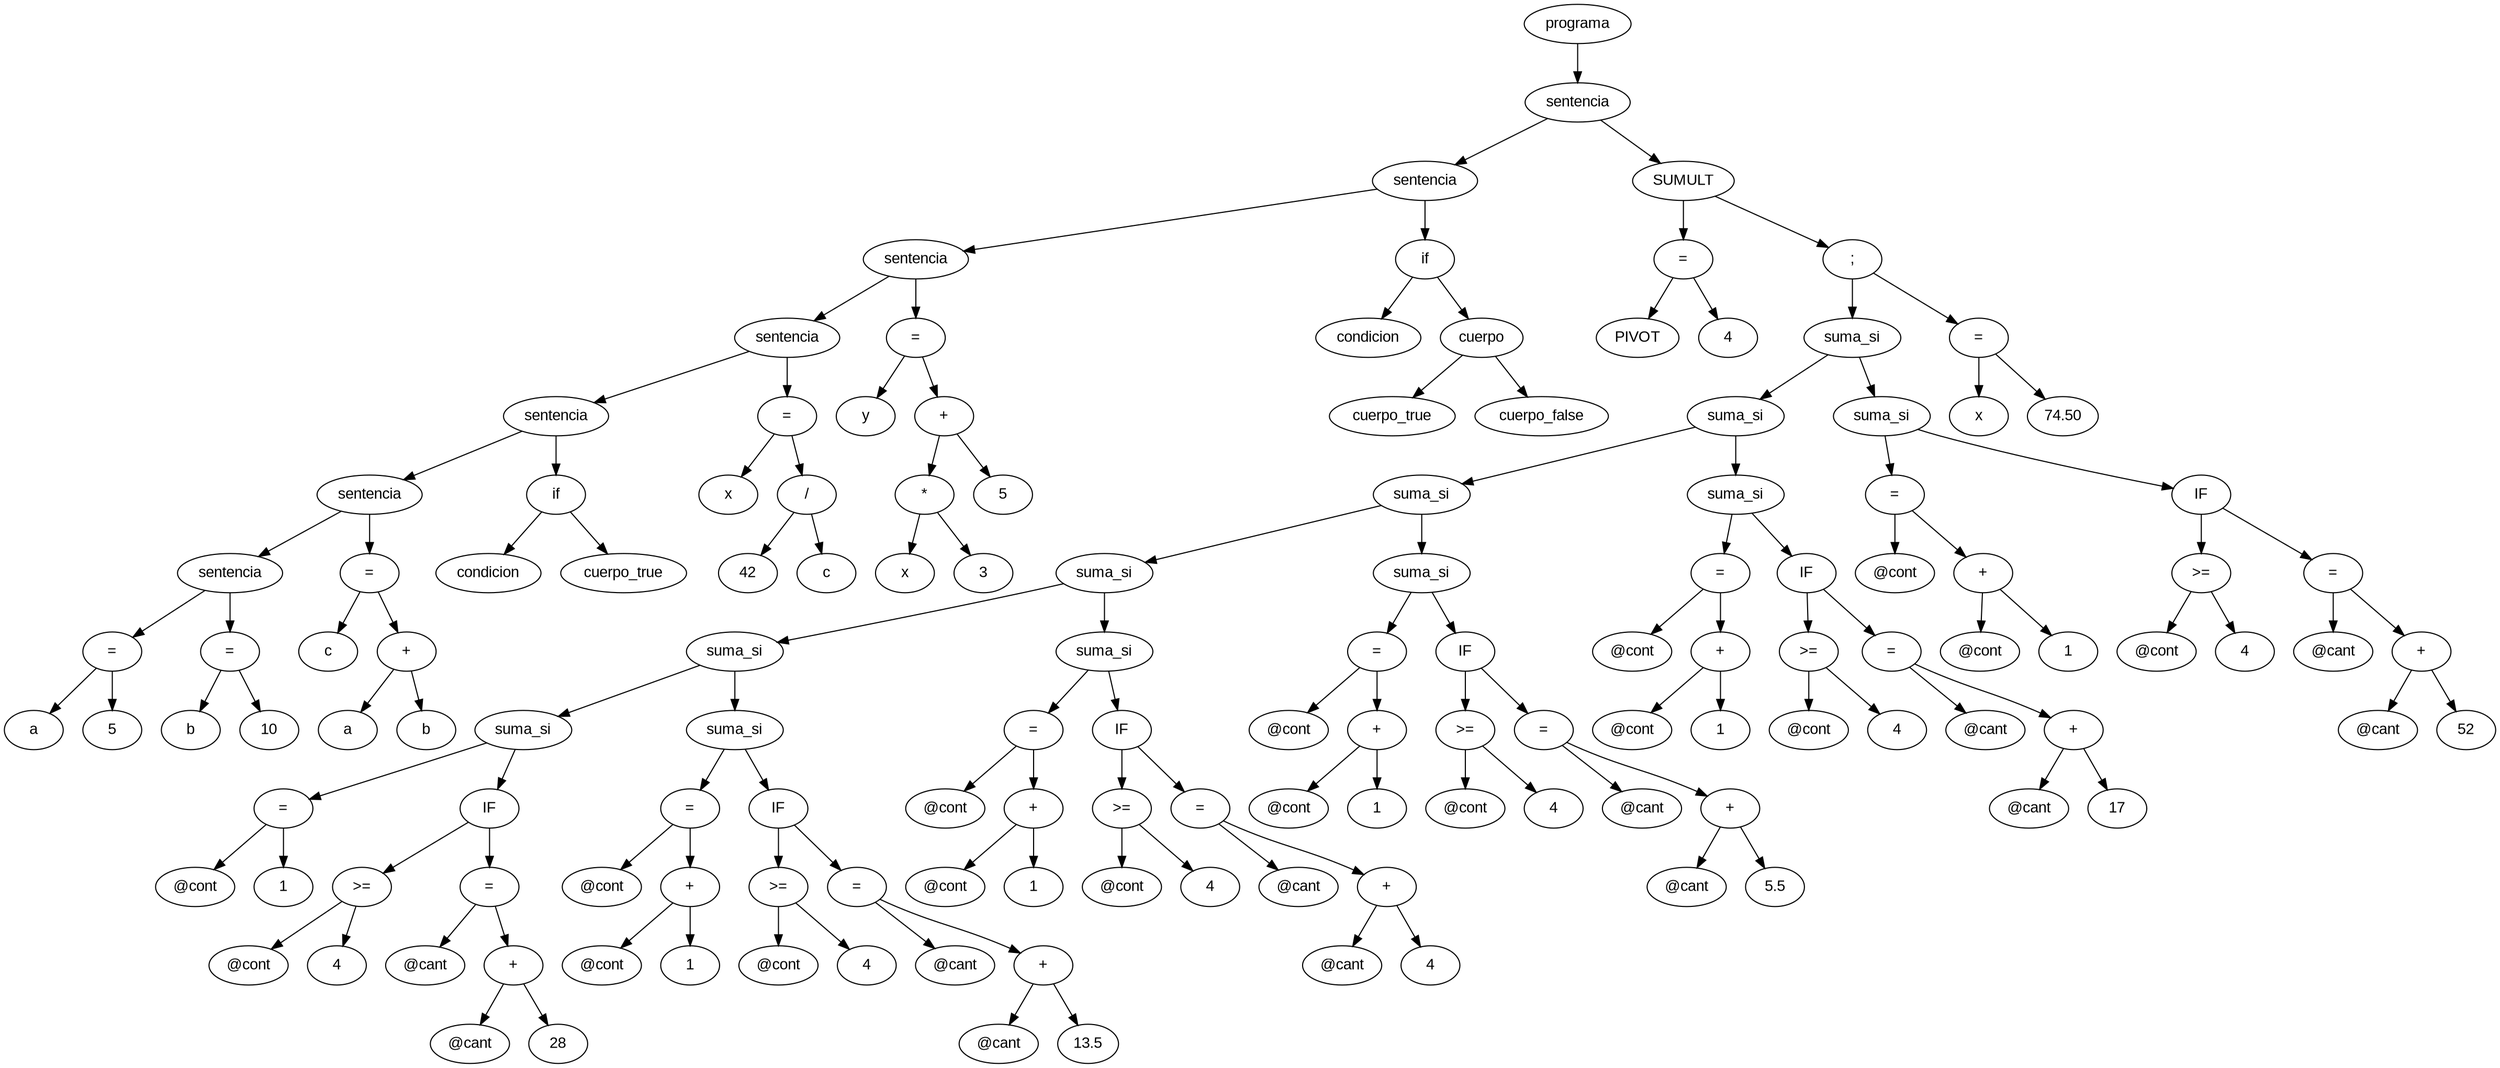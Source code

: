 digraph BST {
    node [fontname="Arial"];
id1 [label = "programa"];
id2 [label = "sentencia"];
id3 [label = "sentencia"];
id4 [label = "sentencia"];
id5 [label = "sentencia"];
id6 [label = "sentencia"];
id7 [label = "sentencia"];
id8 [label = "sentencia"];
id9 [label = "="];
id10 [label = "a"];
id9 -> id10 ;
id11 [label = "5"];
id9 -> id11 ;
id8 -> id9 ;
id12 [label = "="];
id13 [label = "b"];
id12 -> id13 ;
id14 [label = "10"];
id12 -> id14 ;
id8 -> id12 ;
id7 -> id8 ;
id15 [label = "="];
id16 [label = "c"];
id15 -> id16 ;
id17 [label = "+"];
id18 [label = "a"];
id17 -> id18 ;
id19 [label = "b"];
id17 -> id19 ;
id15 -> id17 ;
id7 -> id15 ;
id6 -> id7 ;
id20 [label = "if"];
id21 [label = "condicion"];
id20 -> id21 ;
id22 [label = "cuerpo_true"];
id20 -> id22 ;
id6 -> id20 ;
id5 -> id6 ;
id23 [label = "="];
id24 [label = "x"];
id23 -> id24 ;
id25 [label = "/"];
id26 [label = "42"];
id25 -> id26 ;
id27 [label = "c"];
id25 -> id27 ;
id23 -> id25 ;
id5 -> id23 ;
id4 -> id5 ;
id28 [label = "="];
id29 [label = "y"];
id28 -> id29 ;
id30 [label = "+"];
id31 [label = "*"];
id32 [label = "x"];
id31 -> id32 ;
id33 [label = "3"];
id31 -> id33 ;
id30 -> id31 ;
id34 [label = "5"];
id30 -> id34 ;
id28 -> id30 ;
id4 -> id28 ;
id3 -> id4 ;
id35 [label = "if"];
id36 [label = "condicion"];
id35 -> id36 ;
id37 [label = "cuerpo"];
id38 [label = "cuerpo_true"];
id37 -> id38 ;
id39 [label = "cuerpo_false"];
id37 -> id39 ;
id35 -> id37 ;
id3 -> id35 ;
id2 -> id3 ;
id40 [label = "SUMULT"];
id41 [label = "="];
id42 [label = "PIVOT"];
id41 -> id42 ;
id43 [label = "4"];
id41 -> id43 ;
id40 -> id41 ;
id44 [label = ";"];
id45 [label = "suma_si"];
id46 [label = "suma_si"];
id47 [label = "suma_si"];
id48 [label = "suma_si"];
id49 [label = "suma_si"];
id50 [label = "suma_si"];
id51 [label = "="];
id52 [label = "@cont"];
id51 -> id52 ;
id53 [label = "1"];
id51 -> id53 ;
id50 -> id51 ;
id54 [label = "IF"];
id55 [label = ">="];
id56 [label = "@cont"];
id55 -> id56 ;
id57 [label = "4"];
id55 -> id57 ;
id54 -> id55 ;
id58 [label = "="];
id59 [label = "@cant"];
id58 -> id59 ;
id60 [label = "+"];
id61 [label = "@cant"];
id60 -> id61 ;
id62 [label = "28"];
id60 -> id62 ;
id58 -> id60 ;
id54 -> id58 ;
id50 -> id54 ;
id49 -> id50 ;
id63 [label = "suma_si"];
id64 [label = "="];
id65 [label = "@cont"];
id64 -> id65 ;
id66 [label = "+"];
id67 [label = "@cont"];
id66 -> id67 ;
id68 [label = "1"];
id66 -> id68 ;
id64 -> id66 ;
id63 -> id64 ;
id69 [label = "IF"];
id70 [label = ">="];
id71 [label = "@cont"];
id70 -> id71 ;
id72 [label = "4"];
id70 -> id72 ;
id69 -> id70 ;
id73 [label = "="];
id74 [label = "@cant"];
id73 -> id74 ;
id75 [label = "+"];
id76 [label = "@cant"];
id75 -> id76 ;
id77 [label = "13.5"];
id75 -> id77 ;
id73 -> id75 ;
id69 -> id73 ;
id63 -> id69 ;
id49 -> id63 ;
id48 -> id49 ;
id78 [label = "suma_si"];
id79 [label = "="];
id80 [label = "@cont"];
id79 -> id80 ;
id81 [label = "+"];
id82 [label = "@cont"];
id81 -> id82 ;
id83 [label = "1"];
id81 -> id83 ;
id79 -> id81 ;
id78 -> id79 ;
id84 [label = "IF"];
id85 [label = ">="];
id86 [label = "@cont"];
id85 -> id86 ;
id87 [label = "4"];
id85 -> id87 ;
id84 -> id85 ;
id88 [label = "="];
id89 [label = "@cant"];
id88 -> id89 ;
id90 [label = "+"];
id91 [label = "@cant"];
id90 -> id91 ;
id92 [label = "4"];
id90 -> id92 ;
id88 -> id90 ;
id84 -> id88 ;
id78 -> id84 ;
id48 -> id78 ;
id47 -> id48 ;
id93 [label = "suma_si"];
id94 [label = "="];
id95 [label = "@cont"];
id94 -> id95 ;
id96 [label = "+"];
id97 [label = "@cont"];
id96 -> id97 ;
id98 [label = "1"];
id96 -> id98 ;
id94 -> id96 ;
id93 -> id94 ;
id99 [label = "IF"];
id100 [label = ">="];
id101 [label = "@cont"];
id100 -> id101 ;
id102 [label = "4"];
id100 -> id102 ;
id99 -> id100 ;
id103 [label = "="];
id104 [label = "@cant"];
id103 -> id104 ;
id105 [label = "+"];
id106 [label = "@cant"];
id105 -> id106 ;
id107 [label = "5.5"];
id105 -> id107 ;
id103 -> id105 ;
id99 -> id103 ;
id93 -> id99 ;
id47 -> id93 ;
id46 -> id47 ;
id108 [label = "suma_si"];
id109 [label = "="];
id110 [label = "@cont"];
id109 -> id110 ;
id111 [label = "+"];
id112 [label = "@cont"];
id111 -> id112 ;
id113 [label = "1"];
id111 -> id113 ;
id109 -> id111 ;
id108 -> id109 ;
id114 [label = "IF"];
id115 [label = ">="];
id116 [label = "@cont"];
id115 -> id116 ;
id117 [label = "4"];
id115 -> id117 ;
id114 -> id115 ;
id118 [label = "="];
id119 [label = "@cant"];
id118 -> id119 ;
id120 [label = "+"];
id121 [label = "@cant"];
id120 -> id121 ;
id122 [label = "17"];
id120 -> id122 ;
id118 -> id120 ;
id114 -> id118 ;
id108 -> id114 ;
id46 -> id108 ;
id45 -> id46 ;
id123 [label = "suma_si"];
id124 [label = "="];
id125 [label = "@cont"];
id124 -> id125 ;
id126 [label = "+"];
id127 [label = "@cont"];
id126 -> id127 ;
id128 [label = "1"];
id126 -> id128 ;
id124 -> id126 ;
id123 -> id124 ;
id129 [label = "IF"];
id130 [label = ">="];
id131 [label = "@cont"];
id130 -> id131 ;
id132 [label = "4"];
id130 -> id132 ;
id129 -> id130 ;
id133 [label = "="];
id134 [label = "@cant"];
id133 -> id134 ;
id135 [label = "+"];
id136 [label = "@cant"];
id135 -> id136 ;
id137 [label = "52"];
id135 -> id137 ;
id133 -> id135 ;
id129 -> id133 ;
id123 -> id129 ;
id45 -> id123 ;
id44 -> id45 ;
id138 [label = "="];
id139 [label = "x"];
id138 -> id139 ;
id140 [label = "74.50"];
id138 -> id140 ;
id44 -> id138 ;
id40 -> id44 ;
id2 -> id40 ;
id1 -> id2 ;
}
